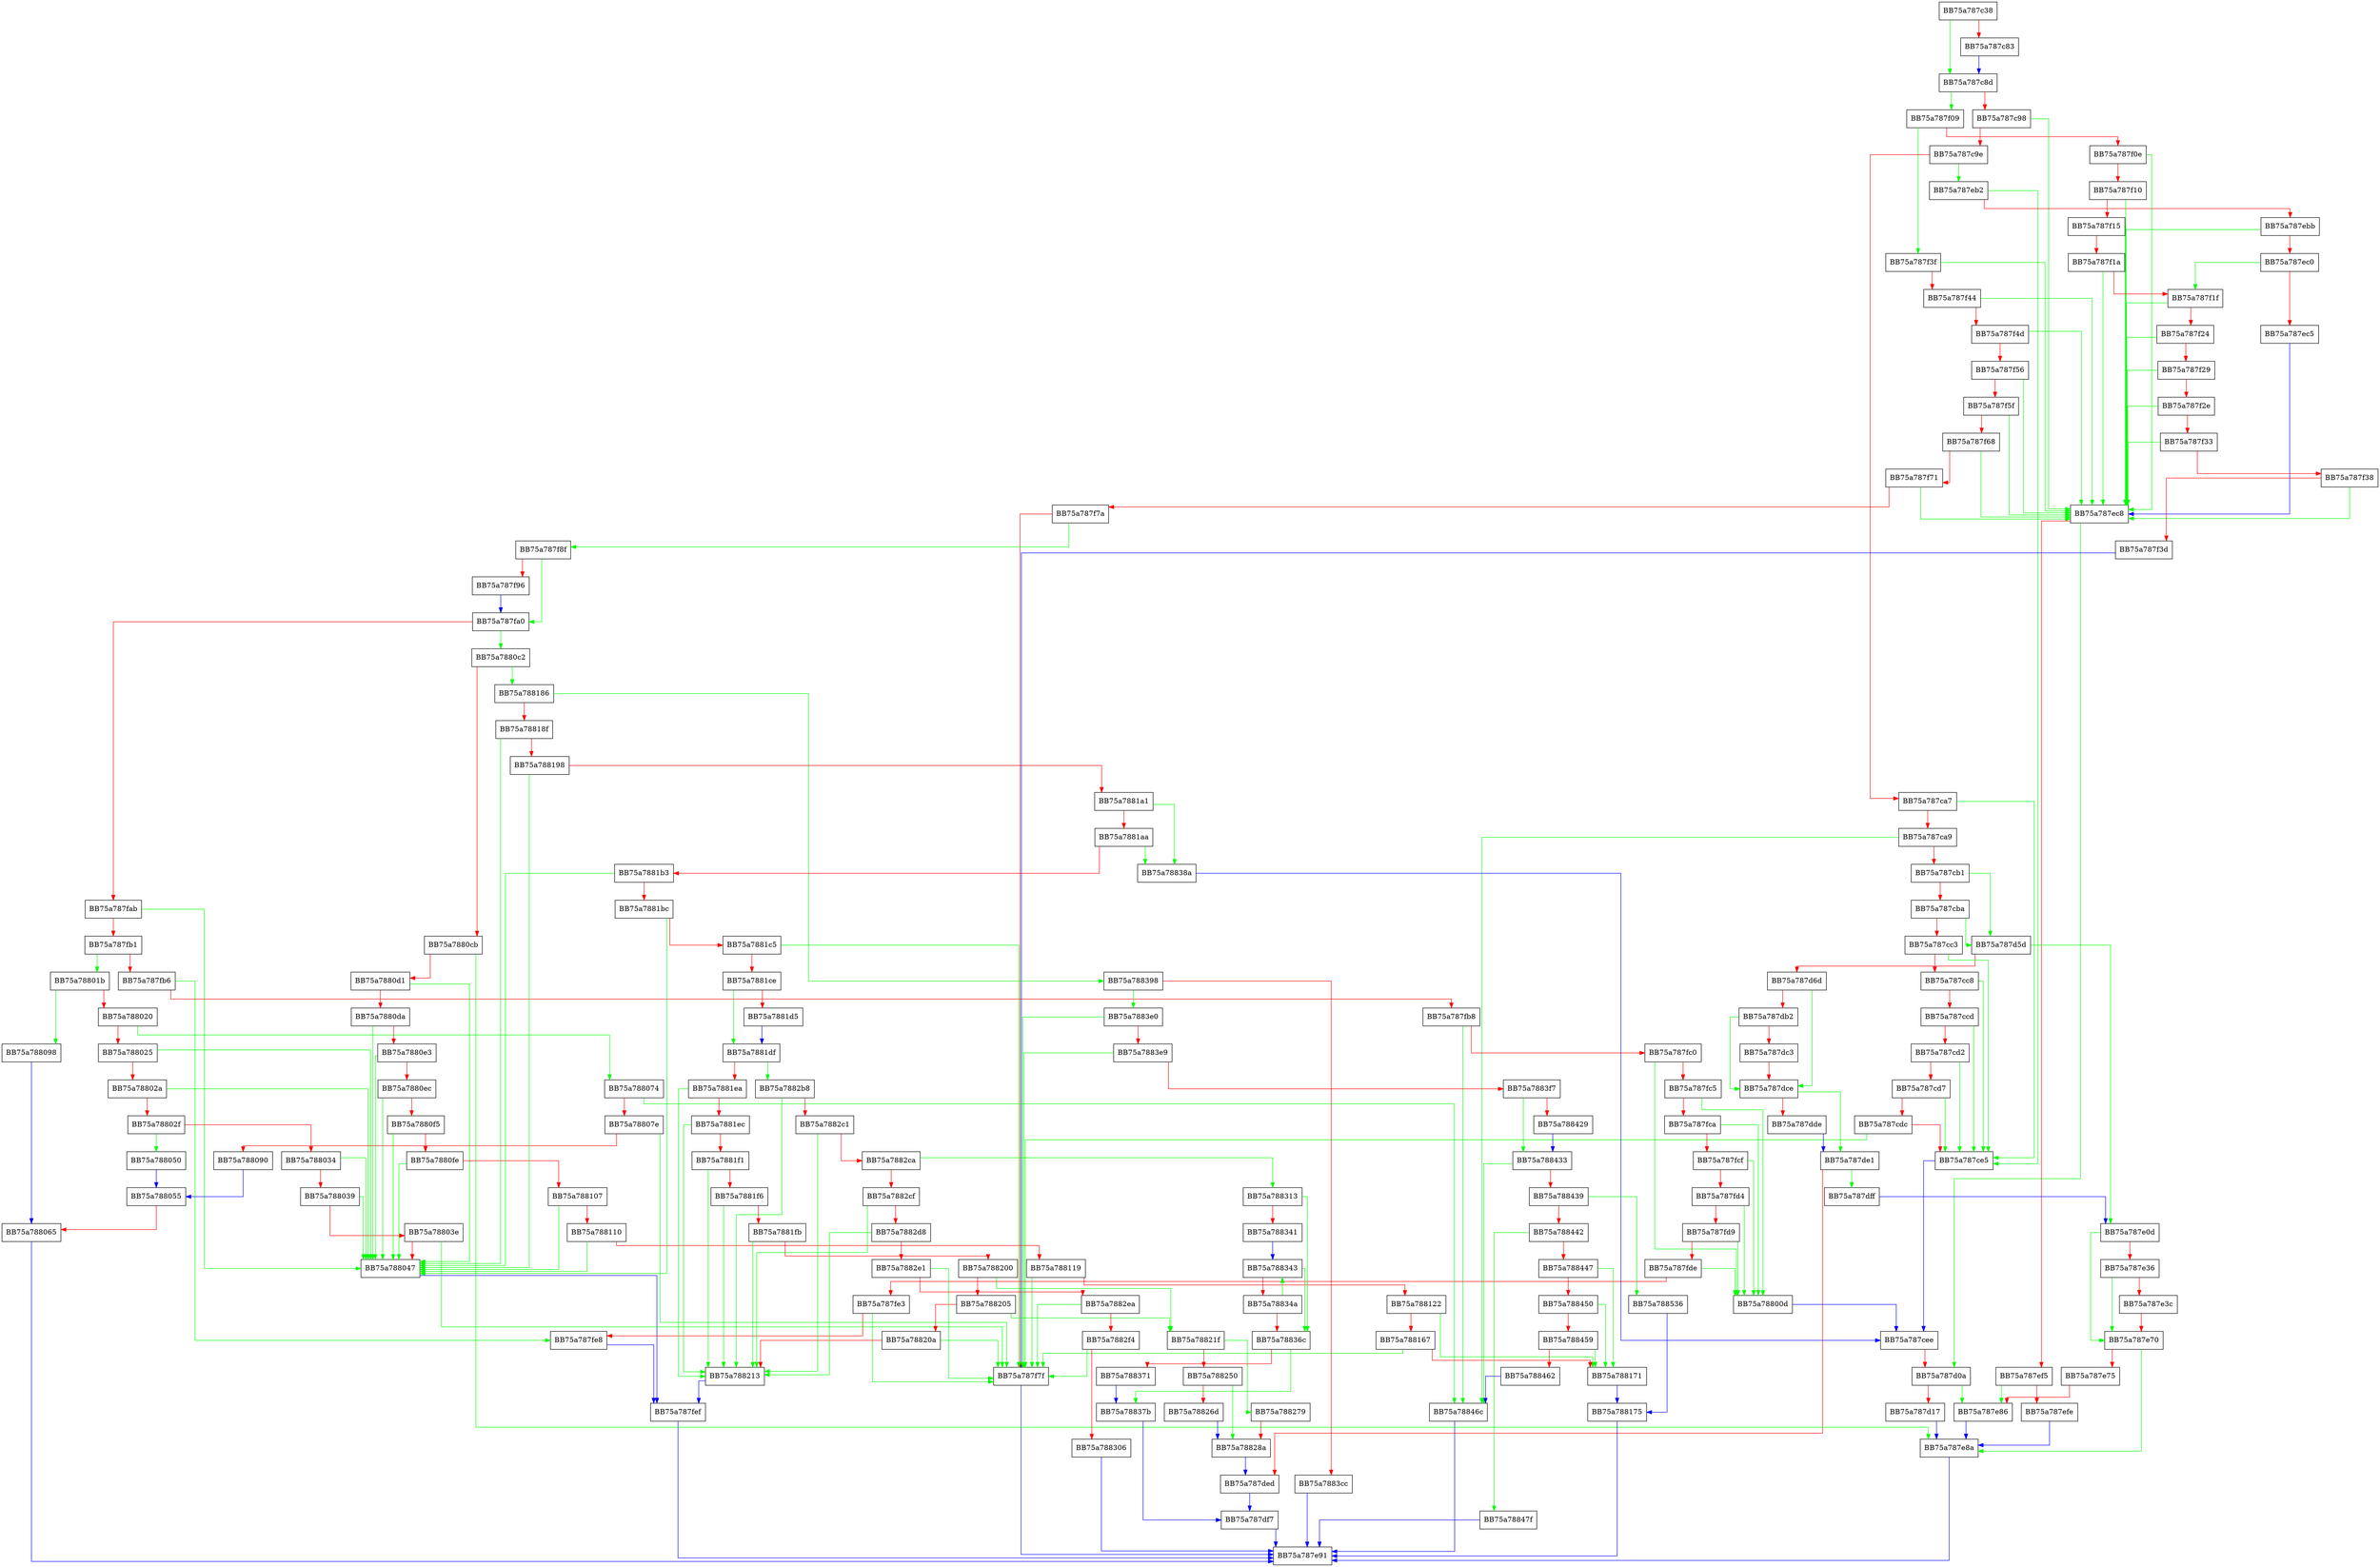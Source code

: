 digraph getOperatorName {
  node [shape="box"];
  graph [splines=ortho];
  BB75a787c38 -> BB75a787c8d [color="green"];
  BB75a787c38 -> BB75a787c83 [color="red"];
  BB75a787c83 -> BB75a787c8d [color="blue"];
  BB75a787c8d -> BB75a787f09 [color="green"];
  BB75a787c8d -> BB75a787c98 [color="red"];
  BB75a787c98 -> BB75a787ec8 [color="green"];
  BB75a787c98 -> BB75a787c9e [color="red"];
  BB75a787c9e -> BB75a787eb2 [color="green"];
  BB75a787c9e -> BB75a787ca7 [color="red"];
  BB75a787ca7 -> BB75a787ce5 [color="green"];
  BB75a787ca7 -> BB75a787ca9 [color="red"];
  BB75a787ca9 -> BB75a78846c [color="green"];
  BB75a787ca9 -> BB75a787cb1 [color="red"];
  BB75a787cb1 -> BB75a787d5d [color="green"];
  BB75a787cb1 -> BB75a787cba [color="red"];
  BB75a787cba -> BB75a787d5d [color="green"];
  BB75a787cba -> BB75a787cc3 [color="red"];
  BB75a787cc3 -> BB75a787ce5 [color="green"];
  BB75a787cc3 -> BB75a787cc8 [color="red"];
  BB75a787cc8 -> BB75a787ce5 [color="green"];
  BB75a787cc8 -> BB75a787ccd [color="red"];
  BB75a787ccd -> BB75a787ce5 [color="green"];
  BB75a787ccd -> BB75a787cd2 [color="red"];
  BB75a787cd2 -> BB75a787ce5 [color="green"];
  BB75a787cd2 -> BB75a787cd7 [color="red"];
  BB75a787cd7 -> BB75a787ce5 [color="green"];
  BB75a787cd7 -> BB75a787cdc [color="red"];
  BB75a787cdc -> BB75a787f7f [color="green"];
  BB75a787cdc -> BB75a787ce5 [color="red"];
  BB75a787ce5 -> BB75a787cee [color="blue"];
  BB75a787cee -> BB75a787d0a [color="red"];
  BB75a787d0a -> BB75a787e86 [color="green"];
  BB75a787d0a -> BB75a787d17 [color="red"];
  BB75a787d17 -> BB75a787e8a [color="blue"];
  BB75a787d5d -> BB75a787e0d [color="green"];
  BB75a787d5d -> BB75a787d6d [color="red"];
  BB75a787d6d -> BB75a787dce [color="green"];
  BB75a787d6d -> BB75a787db2 [color="red"];
  BB75a787db2 -> BB75a787dce [color="green"];
  BB75a787db2 -> BB75a787dc3 [color="red"];
  BB75a787dc3 -> BB75a787dce [color="red"];
  BB75a787dce -> BB75a787de1 [color="green"];
  BB75a787dce -> BB75a787dde [color="red"];
  BB75a787dde -> BB75a787de1 [color="blue"];
  BB75a787de1 -> BB75a787dff [color="green"];
  BB75a787de1 -> BB75a787ded [color="red"];
  BB75a787ded -> BB75a787df7 [color="blue"];
  BB75a787df7 -> BB75a787e91 [color="blue"];
  BB75a787dff -> BB75a787e0d [color="blue"];
  BB75a787e0d -> BB75a787e70 [color="green"];
  BB75a787e0d -> BB75a787e36 [color="red"];
  BB75a787e36 -> BB75a787e70 [color="green"];
  BB75a787e36 -> BB75a787e3c [color="red"];
  BB75a787e3c -> BB75a787e70 [color="red"];
  BB75a787e70 -> BB75a787e8a [color="green"];
  BB75a787e70 -> BB75a787e75 [color="red"];
  BB75a787e75 -> BB75a787e86 [color="red"];
  BB75a787e86 -> BB75a787e8a [color="blue"];
  BB75a787e8a -> BB75a787e91 [color="blue"];
  BB75a787eb2 -> BB75a787ce5 [color="green"];
  BB75a787eb2 -> BB75a787ebb [color="red"];
  BB75a787ebb -> BB75a787ec8 [color="green"];
  BB75a787ebb -> BB75a787ec0 [color="red"];
  BB75a787ec0 -> BB75a787f1f [color="green"];
  BB75a787ec0 -> BB75a787ec5 [color="red"];
  BB75a787ec5 -> BB75a787ec8 [color="blue"];
  BB75a787ec8 -> BB75a787d0a [color="green"];
  BB75a787ec8 -> BB75a787ef5 [color="red"];
  BB75a787ef5 -> BB75a787e86 [color="green"];
  BB75a787ef5 -> BB75a787efe [color="red"];
  BB75a787efe -> BB75a787e8a [color="blue"];
  BB75a787f09 -> BB75a787f3f [color="green"];
  BB75a787f09 -> BB75a787f0e [color="red"];
  BB75a787f0e -> BB75a787ec8 [color="green"];
  BB75a787f0e -> BB75a787f10 [color="red"];
  BB75a787f10 -> BB75a787ec8 [color="green"];
  BB75a787f10 -> BB75a787f15 [color="red"];
  BB75a787f15 -> BB75a787ec8 [color="green"];
  BB75a787f15 -> BB75a787f1a [color="red"];
  BB75a787f1a -> BB75a787ec8 [color="green"];
  BB75a787f1a -> BB75a787f1f [color="red"];
  BB75a787f1f -> BB75a787ec8 [color="green"];
  BB75a787f1f -> BB75a787f24 [color="red"];
  BB75a787f24 -> BB75a787ec8 [color="green"];
  BB75a787f24 -> BB75a787f29 [color="red"];
  BB75a787f29 -> BB75a787ec8 [color="green"];
  BB75a787f29 -> BB75a787f2e [color="red"];
  BB75a787f2e -> BB75a787ec8 [color="green"];
  BB75a787f2e -> BB75a787f33 [color="red"];
  BB75a787f33 -> BB75a787ec8 [color="green"];
  BB75a787f33 -> BB75a787f38 [color="red"];
  BB75a787f38 -> BB75a787ec8 [color="green"];
  BB75a787f38 -> BB75a787f3d [color="red"];
  BB75a787f3d -> BB75a787f7f [color="blue"];
  BB75a787f3f -> BB75a787ec8 [color="green"];
  BB75a787f3f -> BB75a787f44 [color="red"];
  BB75a787f44 -> BB75a787ec8 [color="green"];
  BB75a787f44 -> BB75a787f4d [color="red"];
  BB75a787f4d -> BB75a787ec8 [color="green"];
  BB75a787f4d -> BB75a787f56 [color="red"];
  BB75a787f56 -> BB75a787ec8 [color="green"];
  BB75a787f56 -> BB75a787f5f [color="red"];
  BB75a787f5f -> BB75a787ec8 [color="green"];
  BB75a787f5f -> BB75a787f68 [color="red"];
  BB75a787f68 -> BB75a787ec8 [color="green"];
  BB75a787f68 -> BB75a787f71 [color="red"];
  BB75a787f71 -> BB75a787ec8 [color="green"];
  BB75a787f71 -> BB75a787f7a [color="red"];
  BB75a787f7a -> BB75a787f8f [color="green"];
  BB75a787f7a -> BB75a787f7f [color="red"];
  BB75a787f7f -> BB75a787e91 [color="blue"];
  BB75a787f8f -> BB75a787fa0 [color="green"];
  BB75a787f8f -> BB75a787f96 [color="red"];
  BB75a787f96 -> BB75a787fa0 [color="blue"];
  BB75a787fa0 -> BB75a7880c2 [color="green"];
  BB75a787fa0 -> BB75a787fab [color="red"];
  BB75a787fab -> BB75a788047 [color="green"];
  BB75a787fab -> BB75a787fb1 [color="red"];
  BB75a787fb1 -> BB75a78801b [color="green"];
  BB75a787fb1 -> BB75a787fb6 [color="red"];
  BB75a787fb6 -> BB75a787fe8 [color="green"];
  BB75a787fb6 -> BB75a787fb8 [color="red"];
  BB75a787fb8 -> BB75a78846c [color="green"];
  BB75a787fb8 -> BB75a787fc0 [color="red"];
  BB75a787fc0 -> BB75a78800d [color="green"];
  BB75a787fc0 -> BB75a787fc5 [color="red"];
  BB75a787fc5 -> BB75a78800d [color="green"];
  BB75a787fc5 -> BB75a787fca [color="red"];
  BB75a787fca -> BB75a78800d [color="green"];
  BB75a787fca -> BB75a787fcf [color="red"];
  BB75a787fcf -> BB75a78800d [color="green"];
  BB75a787fcf -> BB75a787fd4 [color="red"];
  BB75a787fd4 -> BB75a78800d [color="green"];
  BB75a787fd4 -> BB75a787fd9 [color="red"];
  BB75a787fd9 -> BB75a78800d [color="green"];
  BB75a787fd9 -> BB75a787fde [color="red"];
  BB75a787fde -> BB75a78800d [color="green"];
  BB75a787fde -> BB75a787fe3 [color="red"];
  BB75a787fe3 -> BB75a787f7f [color="green"];
  BB75a787fe3 -> BB75a787fe8 [color="red"];
  BB75a787fe8 -> BB75a787fef [color="blue"];
  BB75a787fef -> BB75a787e91 [color="blue"];
  BB75a78800d -> BB75a787cee [color="blue"];
  BB75a78801b -> BB75a788098 [color="green"];
  BB75a78801b -> BB75a788020 [color="red"];
  BB75a788020 -> BB75a788074 [color="green"];
  BB75a788020 -> BB75a788025 [color="red"];
  BB75a788025 -> BB75a788047 [color="green"];
  BB75a788025 -> BB75a78802a [color="red"];
  BB75a78802a -> BB75a788047 [color="green"];
  BB75a78802a -> BB75a78802f [color="red"];
  BB75a78802f -> BB75a788050 [color="green"];
  BB75a78802f -> BB75a788034 [color="red"];
  BB75a788034 -> BB75a788047 [color="green"];
  BB75a788034 -> BB75a788039 [color="red"];
  BB75a788039 -> BB75a788047 [color="green"];
  BB75a788039 -> BB75a78803e [color="red"];
  BB75a78803e -> BB75a787f7f [color="green"];
  BB75a78803e -> BB75a788047 [color="red"];
  BB75a788047 -> BB75a787fef [color="blue"];
  BB75a788050 -> BB75a788055 [color="blue"];
  BB75a788055 -> BB75a788065 [color="red"];
  BB75a788065 -> BB75a787e91 [color="blue"];
  BB75a788074 -> BB75a78846c [color="green"];
  BB75a788074 -> BB75a78807e [color="red"];
  BB75a78807e -> BB75a787f7f [color="green"];
  BB75a78807e -> BB75a788090 [color="red"];
  BB75a788090 -> BB75a788055 [color="blue"];
  BB75a788098 -> BB75a788065 [color="blue"];
  BB75a7880c2 -> BB75a788186 [color="green"];
  BB75a7880c2 -> BB75a7880cb [color="red"];
  BB75a7880cb -> BB75a787e8a [color="green"];
  BB75a7880cb -> BB75a7880d1 [color="red"];
  BB75a7880d1 -> BB75a788047 [color="green"];
  BB75a7880d1 -> BB75a7880da [color="red"];
  BB75a7880da -> BB75a788047 [color="green"];
  BB75a7880da -> BB75a7880e3 [color="red"];
  BB75a7880e3 -> BB75a788047 [color="green"];
  BB75a7880e3 -> BB75a7880ec [color="red"];
  BB75a7880ec -> BB75a788047 [color="green"];
  BB75a7880ec -> BB75a7880f5 [color="red"];
  BB75a7880f5 -> BB75a788047 [color="green"];
  BB75a7880f5 -> BB75a7880fe [color="red"];
  BB75a7880fe -> BB75a788047 [color="green"];
  BB75a7880fe -> BB75a788107 [color="red"];
  BB75a788107 -> BB75a788047 [color="green"];
  BB75a788107 -> BB75a788110 [color="red"];
  BB75a788110 -> BB75a788047 [color="green"];
  BB75a788110 -> BB75a788119 [color="red"];
  BB75a788119 -> BB75a787f7f [color="green"];
  BB75a788119 -> BB75a788122 [color="red"];
  BB75a788122 -> BB75a788171 [color="green"];
  BB75a788122 -> BB75a788167 [color="red"];
  BB75a788167 -> BB75a787f7f [color="green"];
  BB75a788167 -> BB75a788171 [color="red"];
  BB75a788171 -> BB75a788175 [color="blue"];
  BB75a788175 -> BB75a787e91 [color="blue"];
  BB75a788186 -> BB75a788398 [color="green"];
  BB75a788186 -> BB75a78818f [color="red"];
  BB75a78818f -> BB75a788047 [color="green"];
  BB75a78818f -> BB75a788198 [color="red"];
  BB75a788198 -> BB75a788047 [color="green"];
  BB75a788198 -> BB75a7881a1 [color="red"];
  BB75a7881a1 -> BB75a78838a [color="green"];
  BB75a7881a1 -> BB75a7881aa [color="red"];
  BB75a7881aa -> BB75a78838a [color="green"];
  BB75a7881aa -> BB75a7881b3 [color="red"];
  BB75a7881b3 -> BB75a788047 [color="green"];
  BB75a7881b3 -> BB75a7881bc [color="red"];
  BB75a7881bc -> BB75a788047 [color="green"];
  BB75a7881bc -> BB75a7881c5 [color="red"];
  BB75a7881c5 -> BB75a787f7f [color="green"];
  BB75a7881c5 -> BB75a7881ce [color="red"];
  BB75a7881ce -> BB75a7881df [color="green"];
  BB75a7881ce -> BB75a7881d5 [color="red"];
  BB75a7881d5 -> BB75a7881df [color="blue"];
  BB75a7881df -> BB75a7882b8 [color="green"];
  BB75a7881df -> BB75a7881ea [color="red"];
  BB75a7881ea -> BB75a788213 [color="green"];
  BB75a7881ea -> BB75a7881ec [color="red"];
  BB75a7881ec -> BB75a788213 [color="green"];
  BB75a7881ec -> BB75a7881f1 [color="red"];
  BB75a7881f1 -> BB75a788213 [color="green"];
  BB75a7881f1 -> BB75a7881f6 [color="red"];
  BB75a7881f6 -> BB75a788213 [color="green"];
  BB75a7881f6 -> BB75a7881fb [color="red"];
  BB75a7881fb -> BB75a788213 [color="green"];
  BB75a7881fb -> BB75a788200 [color="red"];
  BB75a788200 -> BB75a78821f [color="green"];
  BB75a788200 -> BB75a788205 [color="red"];
  BB75a788205 -> BB75a78821f [color="green"];
  BB75a788205 -> BB75a78820a [color="red"];
  BB75a78820a -> BB75a787f7f [color="green"];
  BB75a78820a -> BB75a788213 [color="red"];
  BB75a788213 -> BB75a787fef [color="blue"];
  BB75a78821f -> BB75a788279 [color="green"];
  BB75a78821f -> BB75a788250 [color="red"];
  BB75a788250 -> BB75a78828a [color="green"];
  BB75a788250 -> BB75a78826d [color="red"];
  BB75a78826d -> BB75a78828a [color="blue"];
  BB75a788279 -> BB75a78828a [color="red"];
  BB75a78828a -> BB75a787ded [color="blue"];
  BB75a7882b8 -> BB75a788213 [color="green"];
  BB75a7882b8 -> BB75a7882c1 [color="red"];
  BB75a7882c1 -> BB75a788213 [color="green"];
  BB75a7882c1 -> BB75a7882ca [color="red"];
  BB75a7882ca -> BB75a788313 [color="green"];
  BB75a7882ca -> BB75a7882cf [color="red"];
  BB75a7882cf -> BB75a788213 [color="green"];
  BB75a7882cf -> BB75a7882d8 [color="red"];
  BB75a7882d8 -> BB75a788213 [color="green"];
  BB75a7882d8 -> BB75a7882e1 [color="red"];
  BB75a7882e1 -> BB75a787f7f [color="green"];
  BB75a7882e1 -> BB75a7882ea [color="red"];
  BB75a7882ea -> BB75a787f7f [color="green"];
  BB75a7882ea -> BB75a7882f4 [color="red"];
  BB75a7882f4 -> BB75a787f7f [color="green"];
  BB75a7882f4 -> BB75a788306 [color="red"];
  BB75a788306 -> BB75a787e91 [color="blue"];
  BB75a788313 -> BB75a78836c [color="green"];
  BB75a788313 -> BB75a788341 [color="red"];
  BB75a788341 -> BB75a788343 [color="blue"];
  BB75a788343 -> BB75a78836c [color="green"];
  BB75a788343 -> BB75a78834a [color="red"];
  BB75a78834a -> BB75a788343 [color="green"];
  BB75a78834a -> BB75a78836c [color="red"];
  BB75a78836c -> BB75a78837b [color="green"];
  BB75a78836c -> BB75a788371 [color="red"];
  BB75a788371 -> BB75a78837b [color="blue"];
  BB75a78837b -> BB75a787df7 [color="blue"];
  BB75a78838a -> BB75a787cee [color="blue"];
  BB75a788398 -> BB75a7883e0 [color="green"];
  BB75a788398 -> BB75a7883cc [color="red"];
  BB75a7883cc -> BB75a787e91 [color="blue"];
  BB75a7883e0 -> BB75a787f7f [color="green"];
  BB75a7883e0 -> BB75a7883e9 [color="red"];
  BB75a7883e9 -> BB75a787f7f [color="green"];
  BB75a7883e9 -> BB75a7883f7 [color="red"];
  BB75a7883f7 -> BB75a788433 [color="green"];
  BB75a7883f7 -> BB75a788429 [color="red"];
  BB75a788429 -> BB75a788433 [color="blue"];
  BB75a788433 -> BB75a78846c [color="green"];
  BB75a788433 -> BB75a788439 [color="red"];
  BB75a788439 -> BB75a788536 [color="green"];
  BB75a788439 -> BB75a788442 [color="red"];
  BB75a788442 -> BB75a78847f [color="green"];
  BB75a788442 -> BB75a788447 [color="red"];
  BB75a788447 -> BB75a788171 [color="green"];
  BB75a788447 -> BB75a788450 [color="red"];
  BB75a788450 -> BB75a788171 [color="green"];
  BB75a788450 -> BB75a788459 [color="red"];
  BB75a788459 -> BB75a788171 [color="green"];
  BB75a788459 -> BB75a788462 [color="red"];
  BB75a788462 -> BB75a78846c [color="blue"];
  BB75a78846c -> BB75a787e91 [color="blue"];
  BB75a78847f -> BB75a787e91 [color="blue"];
  BB75a788536 -> BB75a788175 [color="blue"];
}